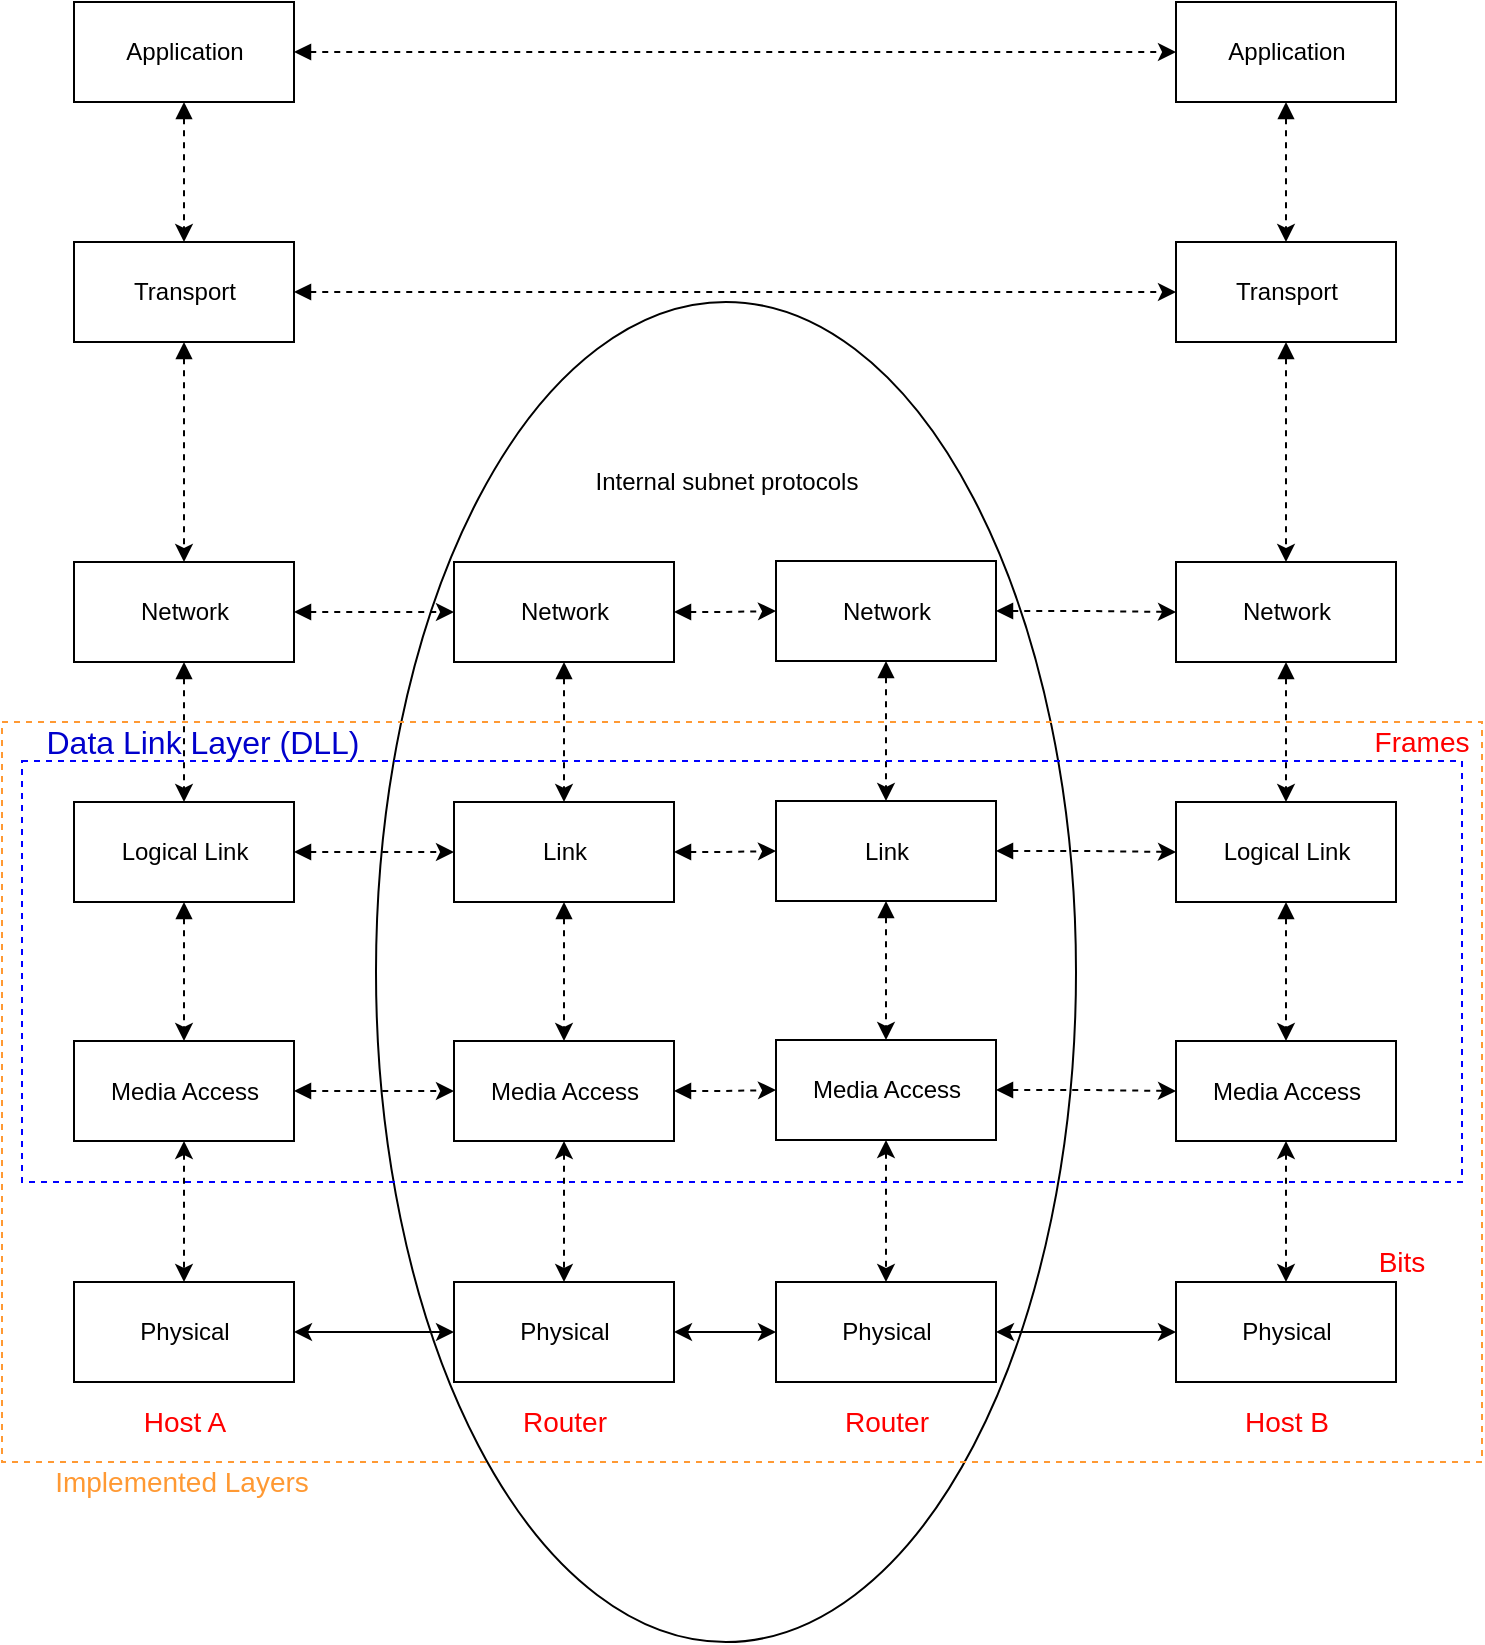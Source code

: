 <mxfile version="13.10.0" type="embed">
    <diagram id="IiqpXiLfHWT6kjRMmW3m" name="Page-1">
        <mxGraphModel dx="1141" dy="790" grid="1" gridSize="10" guides="1" tooltips="1" connect="1" arrows="1" fold="1" page="1" pageScale="1" pageWidth="827" pageHeight="1169" math="0" shadow="0">
            <root>
                <mxCell id="0"/>
                <mxCell id="1" parent="0"/>
                <mxCell id="8" style="edgeStyle=orthogonalEdgeStyle;rounded=0;orthogonalLoop=1;jettySize=auto;html=1;entryX=0.5;entryY=0;entryDx=0;entryDy=0;dashed=1;startArrow=block;startFill=1;" parent="1" source="3" target="4" edge="1">
                    <mxGeometry relative="1" as="geometry"/>
                </mxCell>
                <mxCell id="63" value="&lt;font style=&quot;&quot;&gt;Application Protocol&lt;/font&gt;" style="edgeStyle=orthogonalEdgeStyle;rounded=0;orthogonalLoop=1;jettySize=auto;html=1;dashed=1;startArrow=block;startFill=1;fontSize=14;labelBackgroundColor=none;fontColor=#FFFFFF;" parent="1" source="3" target="23" edge="1">
                    <mxGeometry x="-0.001" y="-15" relative="1" as="geometry">
                        <mxPoint y="-30" as="offset"/>
                    </mxGeometry>
                </mxCell>
                <mxCell id="3" value="Application" style="html=1;" parent="1" vertex="1">
                    <mxGeometry x="116" y="30" width="110" height="50" as="geometry"/>
                </mxCell>
                <mxCell id="12" style="edgeStyle=orthogonalEdgeStyle;rounded=0;orthogonalLoop=1;jettySize=auto;html=1;dashed=1;startArrow=block;startFill=1;" parent="1" source="4" target="5" edge="1">
                    <mxGeometry relative="1" as="geometry"/>
                </mxCell>
                <mxCell id="64" value="&lt;font&gt;Transport Protocol&lt;/font&gt;" style="edgeStyle=orthogonalEdgeStyle;rounded=0;orthogonalLoop=1;jettySize=auto;html=1;entryX=0;entryY=0.5;entryDx=0;entryDy=0;dashed=1;startArrow=block;startFill=1;fontSize=14;labelBackgroundColor=none;fontColor=#FFFFFF;" parent="1" source="4" target="25" edge="1">
                    <mxGeometry x="0.016" y="15" relative="1" as="geometry">
                        <mxPoint as="offset"/>
                    </mxGeometry>
                </mxCell>
                <mxCell id="4" value="Transport" style="html=1;" parent="1" vertex="1">
                    <mxGeometry x="116" y="150" width="110" height="50" as="geometry"/>
                </mxCell>
                <mxCell id="13" style="edgeStyle=orthogonalEdgeStyle;rounded=0;orthogonalLoop=1;jettySize=auto;html=1;dashed=1;startArrow=block;startFill=1;" parent="1" source="5" target="6" edge="1">
                    <mxGeometry relative="1" as="geometry"/>
                </mxCell>
                <mxCell id="44" style="edgeStyle=orthogonalEdgeStyle;rounded=0;orthogonalLoop=1;jettySize=auto;html=1;dashed=1;startArrow=block;startFill=1;" parent="1" source="5" target="32" edge="1">
                    <mxGeometry relative="1" as="geometry"/>
                </mxCell>
                <mxCell id="5" value="Network" style="html=1;" parent="1" vertex="1">
                    <mxGeometry x="116" y="310" width="110" height="50" as="geometry"/>
                </mxCell>
                <mxCell id="14" style="edgeStyle=orthogonalEdgeStyle;rounded=0;orthogonalLoop=1;jettySize=auto;html=1;dashed=1;startArrow=block;startFill=1;" parent="1" source="6" target="7" edge="1">
                    <mxGeometry relative="1" as="geometry"/>
                </mxCell>
                <mxCell id="45" style="edgeStyle=orthogonalEdgeStyle;rounded=0;orthogonalLoop=1;jettySize=auto;html=1;dashed=1;startArrow=block;startFill=1;" parent="1" source="6" target="34" edge="1">
                    <mxGeometry relative="1" as="geometry"/>
                </mxCell>
                <mxCell id="6" value="Logical Link" style="html=1;" parent="1" vertex="1">
                    <mxGeometry x="116" y="430" width="110" height="50" as="geometry"/>
                </mxCell>
                <mxCell id="47" style="edgeStyle=orthogonalEdgeStyle;rounded=0;orthogonalLoop=1;jettySize=auto;html=1;dashed=1;startArrow=block;startFill=1;" parent="1" source="7" target="35" edge="1">
                    <mxGeometry relative="1" as="geometry"/>
                </mxCell>
                <mxCell id="75" style="edgeStyle=orthogonalEdgeStyle;rounded=0;orthogonalLoop=1;jettySize=auto;html=1;startArrow=classic;startFill=1;dashed=1;" edge="1" parent="1" source="7" target="74">
                    <mxGeometry relative="1" as="geometry"/>
                </mxCell>
                <mxCell id="7" value="Media Access" style="html=1;" parent="1" vertex="1">
                    <mxGeometry x="116" y="549.5" width="110" height="50" as="geometry"/>
                </mxCell>
                <mxCell id="22" style="edgeStyle=orthogonalEdgeStyle;rounded=0;orthogonalLoop=1;jettySize=auto;html=1;entryX=0.5;entryY=0;entryDx=0;entryDy=0;dashed=1;startArrow=block;startFill=1;" parent="1" source="23" target="25" edge="1">
                    <mxGeometry relative="1" as="geometry"/>
                </mxCell>
                <mxCell id="23" value="Application" style="html=1;" parent="1" vertex="1">
                    <mxGeometry x="667" y="30" width="110" height="50" as="geometry"/>
                </mxCell>
                <mxCell id="24" style="edgeStyle=orthogonalEdgeStyle;rounded=0;orthogonalLoop=1;jettySize=auto;html=1;dashed=1;startArrow=block;startFill=1;" parent="1" source="25" target="27" edge="1">
                    <mxGeometry relative="1" as="geometry"/>
                </mxCell>
                <mxCell id="25" value="Transport" style="html=1;" parent="1" vertex="1">
                    <mxGeometry x="667" y="150" width="110" height="50" as="geometry"/>
                </mxCell>
                <mxCell id="26" style="edgeStyle=orthogonalEdgeStyle;rounded=0;orthogonalLoop=1;jettySize=auto;html=1;dashed=1;startArrow=block;startFill=1;" parent="1" source="27" target="29" edge="1">
                    <mxGeometry relative="1" as="geometry"/>
                </mxCell>
                <mxCell id="27" value="Network" style="html=1;" parent="1" vertex="1">
                    <mxGeometry x="667" y="310" width="110" height="50" as="geometry"/>
                </mxCell>
                <mxCell id="28" style="edgeStyle=orthogonalEdgeStyle;rounded=0;orthogonalLoop=1;jettySize=auto;html=1;dashed=1;startArrow=block;startFill=1;" parent="1" source="29" target="30" edge="1">
                    <mxGeometry relative="1" as="geometry"/>
                </mxCell>
                <mxCell id="29" value="Logical Link" style="html=1;" parent="1" vertex="1">
                    <mxGeometry x="667" y="430" width="110" height="50" as="geometry"/>
                </mxCell>
                <mxCell id="77" style="edgeStyle=orthogonalEdgeStyle;rounded=0;orthogonalLoop=1;jettySize=auto;html=1;dashed=1;startArrow=classic;startFill=1;" edge="1" parent="1" source="30" target="76">
                    <mxGeometry relative="1" as="geometry"/>
                </mxCell>
                <mxCell id="30" value="Media Access" style="html=1;" parent="1" vertex="1">
                    <mxGeometry x="667" y="549.5" width="110" height="50" as="geometry"/>
                </mxCell>
                <mxCell id="31" style="edgeStyle=orthogonalEdgeStyle;rounded=0;orthogonalLoop=1;jettySize=auto;html=1;dashed=1;startArrow=block;startFill=1;" parent="1" source="32" target="34" edge="1">
                    <mxGeometry relative="1" as="geometry"/>
                </mxCell>
                <mxCell id="41" style="edgeStyle=orthogonalEdgeStyle;rounded=0;orthogonalLoop=1;jettySize=auto;html=1;dashed=1;startArrow=block;startFill=1;" parent="1" source="32" target="37" edge="1">
                    <mxGeometry relative="1" as="geometry"/>
                </mxCell>
                <mxCell id="32" value="Network" style="html=1;" parent="1" vertex="1">
                    <mxGeometry x="306" y="310" width="110" height="50" as="geometry"/>
                </mxCell>
                <mxCell id="33" style="edgeStyle=orthogonalEdgeStyle;rounded=0;orthogonalLoop=1;jettySize=auto;html=1;dashed=1;startArrow=block;startFill=1;" parent="1" source="34" target="35" edge="1">
                    <mxGeometry relative="1" as="geometry"/>
                </mxCell>
                <mxCell id="42" style="edgeStyle=orthogonalEdgeStyle;rounded=0;orthogonalLoop=1;jettySize=auto;html=1;dashed=1;startArrow=block;startFill=1;" parent="1" source="34" target="39" edge="1">
                    <mxGeometry relative="1" as="geometry"/>
                </mxCell>
                <mxCell id="34" value="Link" style="html=1;" parent="1" vertex="1">
                    <mxGeometry x="306" y="430" width="110" height="50" as="geometry"/>
                </mxCell>
                <mxCell id="43" style="edgeStyle=orthogonalEdgeStyle;rounded=0;orthogonalLoop=1;jettySize=auto;html=1;dashed=1;startArrow=block;startFill=1;" parent="1" source="35" target="40" edge="1">
                    <mxGeometry relative="1" as="geometry"/>
                </mxCell>
                <mxCell id="84" style="edgeStyle=orthogonalEdgeStyle;rounded=0;orthogonalLoop=1;jettySize=auto;html=1;startArrow=classic;startFill=1;fontSize=14;dashed=1;" edge="1" parent="1" source="35" target="82">
                    <mxGeometry relative="1" as="geometry"/>
                </mxCell>
                <mxCell id="35" value="Media Access" style="html=1;" parent="1" vertex="1">
                    <mxGeometry x="306" y="549.5" width="110" height="50" as="geometry"/>
                </mxCell>
                <mxCell id="36" style="edgeStyle=orthogonalEdgeStyle;rounded=0;orthogonalLoop=1;jettySize=auto;html=1;dashed=1;startArrow=block;startFill=1;" parent="1" source="37" target="39" edge="1">
                    <mxGeometry relative="1" as="geometry"/>
                </mxCell>
                <mxCell id="48" style="edgeStyle=orthogonalEdgeStyle;rounded=0;orthogonalLoop=1;jettySize=auto;html=1;dashed=1;startArrow=block;startFill=1;" parent="1" source="37" target="27" edge="1">
                    <mxGeometry relative="1" as="geometry"/>
                </mxCell>
                <mxCell id="37" value="Network" style="html=1;" parent="1" vertex="1">
                    <mxGeometry x="467" y="309.5" width="110" height="50" as="geometry"/>
                </mxCell>
                <mxCell id="38" style="edgeStyle=orthogonalEdgeStyle;rounded=0;orthogonalLoop=1;jettySize=auto;html=1;dashed=1;startArrow=block;startFill=1;" parent="1" source="39" target="40" edge="1">
                    <mxGeometry relative="1" as="geometry"/>
                </mxCell>
                <mxCell id="49" style="edgeStyle=orthogonalEdgeStyle;rounded=0;orthogonalLoop=1;jettySize=auto;html=1;dashed=1;startArrow=block;startFill=1;" parent="1" source="39" target="29" edge="1">
                    <mxGeometry relative="1" as="geometry"/>
                </mxCell>
                <mxCell id="39" value="Link" style="html=1;" parent="1" vertex="1">
                    <mxGeometry x="467" y="429.5" width="110" height="50" as="geometry"/>
                </mxCell>
                <mxCell id="50" style="edgeStyle=orthogonalEdgeStyle;rounded=0;orthogonalLoop=1;jettySize=auto;html=1;dashed=1;startArrow=block;startFill=1;" parent="1" source="40" target="30" edge="1">
                    <mxGeometry relative="1" as="geometry"/>
                </mxCell>
                <mxCell id="85" style="edgeStyle=orthogonalEdgeStyle;rounded=0;orthogonalLoop=1;jettySize=auto;html=1;startArrow=classic;startFill=1;fontSize=14;dashed=1;" edge="1" parent="1" source="40" target="83">
                    <mxGeometry relative="1" as="geometry"/>
                </mxCell>
                <mxCell id="40" value="Media Access" style="html=1;" parent="1" vertex="1">
                    <mxGeometry x="467" y="549" width="110" height="50" as="geometry"/>
                </mxCell>
                <mxCell id="51" value="" style="ellipse;whiteSpace=wrap;html=1;fillColor=none;" parent="1" vertex="1">
                    <mxGeometry x="267" y="180" width="350" height="670" as="geometry"/>
                </mxCell>
                <mxCell id="52" value="Internal subnet protocols" style="text;html=1;strokeColor=none;fillColor=none;align=center;verticalAlign=middle;whiteSpace=wrap;rounded=0;" parent="1" vertex="1">
                    <mxGeometry x="369.5" y="259.5" width="145" height="20" as="geometry"/>
                </mxCell>
                <mxCell id="60" value="Host A" style="text;html=1;strokeColor=none;fillColor=none;align=center;verticalAlign=middle;whiteSpace=wrap;rounded=0;fontSize=14;fontColor=#FF0000;" parent="1" vertex="1">
                    <mxGeometry x="148.5" y="730" width="45" height="20" as="geometry"/>
                </mxCell>
                <mxCell id="61" value="Host B" style="text;html=1;strokeColor=none;fillColor=none;align=center;verticalAlign=middle;whiteSpace=wrap;rounded=0;fontSize=14;fontColor=#FF0000;" parent="1" vertex="1">
                    <mxGeometry x="699.5" y="730" width="45" height="20" as="geometry"/>
                </mxCell>
                <mxCell id="66" value="Frames" style="text;html=1;strokeColor=none;fillColor=none;align=center;verticalAlign=middle;whiteSpace=wrap;rounded=0;fontSize=14;fontColor=#FF0000;" parent="1" vertex="1">
                    <mxGeometry x="770" y="389.5" width="40" height="20" as="geometry"/>
                </mxCell>
                <mxCell id="69" value="Data Link Layer (DLL)" style="text;html=1;strokeColor=none;fillColor=none;align=center;verticalAlign=middle;whiteSpace=wrap;rounded=0;dashed=1;fontSize=16;fontColor=#0000CC;" parent="1" vertex="1">
                    <mxGeometry x="98" y="389.5" width="165" height="20" as="geometry"/>
                </mxCell>
                <mxCell id="71" value="" style="rounded=0;whiteSpace=wrap;html=1;fontSize=14;dashed=1;fillColor=none;strokeColor=#0000FF;" parent="1" vertex="1">
                    <mxGeometry x="90" y="409.5" width="720" height="210.5" as="geometry"/>
                </mxCell>
                <mxCell id="86" style="edgeStyle=orthogonalEdgeStyle;rounded=0;orthogonalLoop=1;jettySize=auto;html=1;startArrow=classic;startFill=1;fontSize=14;" edge="1" parent="1" source="74" target="82">
                    <mxGeometry relative="1" as="geometry"/>
                </mxCell>
                <mxCell id="74" value="Physical" style="html=1;" vertex="1" parent="1">
                    <mxGeometry x="116" y="670" width="110" height="50" as="geometry"/>
                </mxCell>
                <mxCell id="76" value="Physical" style="html=1;" vertex="1" parent="1">
                    <mxGeometry x="667" y="670" width="110" height="50" as="geometry"/>
                </mxCell>
                <mxCell id="80" value="Bits" style="text;html=1;strokeColor=none;fillColor=none;align=center;verticalAlign=middle;whiteSpace=wrap;rounded=0;fontSize=14;fontColor=#FF0000;" vertex="1" parent="1">
                    <mxGeometry x="760" y="650" width="40" height="20" as="geometry"/>
                </mxCell>
                <mxCell id="87" style="edgeStyle=orthogonalEdgeStyle;rounded=0;orthogonalLoop=1;jettySize=auto;html=1;startArrow=classic;startFill=1;fontSize=14;" edge="1" parent="1" source="82" target="83">
                    <mxGeometry relative="1" as="geometry"/>
                </mxCell>
                <mxCell id="82" value="Physical" style="html=1;" vertex="1" parent="1">
                    <mxGeometry x="306" y="670" width="110" height="50" as="geometry"/>
                </mxCell>
                <mxCell id="88" style="edgeStyle=orthogonalEdgeStyle;rounded=0;orthogonalLoop=1;jettySize=auto;html=1;startArrow=classic;startFill=1;fontSize=14;" edge="1" parent="1" source="83" target="76">
                    <mxGeometry relative="1" as="geometry"/>
                </mxCell>
                <mxCell id="83" value="Physical" style="html=1;" vertex="1" parent="1">
                    <mxGeometry x="467" y="670" width="110" height="50" as="geometry"/>
                </mxCell>
                <mxCell id="90" value="Router" style="text;html=1;strokeColor=none;fillColor=none;align=center;verticalAlign=middle;whiteSpace=wrap;rounded=0;fontSize=14;fontColor=#FF0000;" vertex="1" parent="1">
                    <mxGeometry x="338.5" y="730" width="45" height="20" as="geometry"/>
                </mxCell>
                <mxCell id="91" value="Router" style="text;html=1;strokeColor=none;fillColor=none;align=center;verticalAlign=middle;whiteSpace=wrap;rounded=0;fontSize=14;fontColor=#FF0000;" vertex="1" parent="1">
                    <mxGeometry x="499.5" y="730" width="45" height="20" as="geometry"/>
                </mxCell>
                <mxCell id="92" value="" style="rounded=0;whiteSpace=wrap;html=1;fontSize=14;dashed=1;fillColor=none;strokeColor=#FF9933;" vertex="1" parent="1">
                    <mxGeometry x="80" y="390" width="740" height="370" as="geometry"/>
                </mxCell>
                <mxCell id="93" value="Implemented Layers" style="text;html=1;strokeColor=none;fillColor=none;align=center;verticalAlign=middle;whiteSpace=wrap;rounded=0;fontSize=14;fontColor=#FF9933;" vertex="1" parent="1">
                    <mxGeometry x="80" y="760" width="180" height="20" as="geometry"/>
                </mxCell>
            </root>
        </mxGraphModel>
    </diagram>
</mxfile>